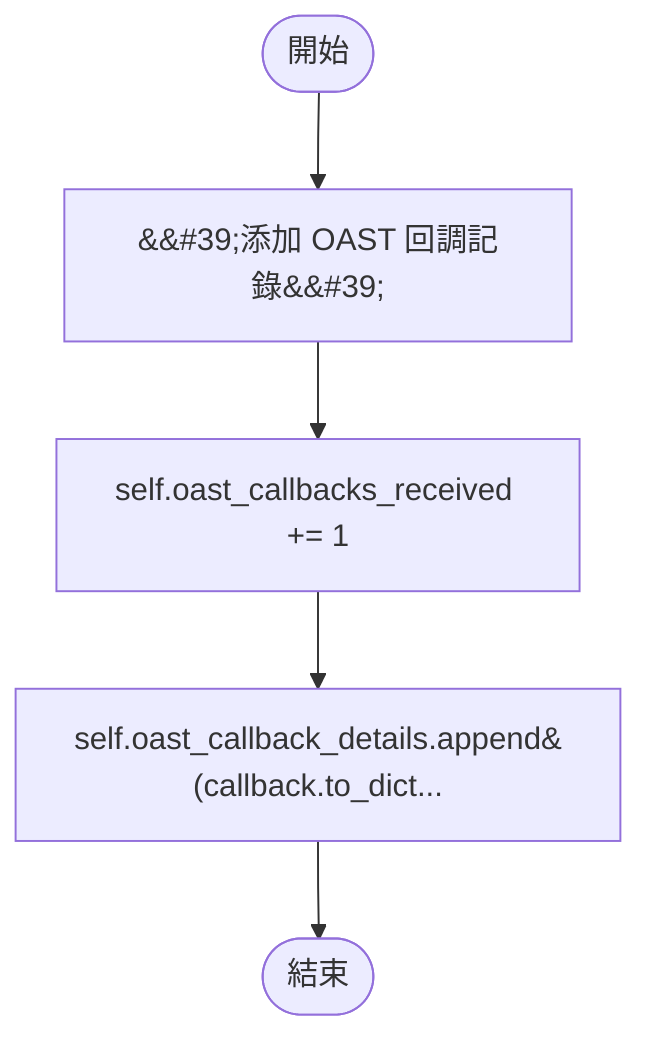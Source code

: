 flowchart TB
    n1([開始])
    n2([結束])
    n3[&amp;&#35;39;添加 OAST 回調記錄&amp;&#35;39;]
    n4[self.oast_callbacks_received += 1]
    n5[self.oast_callback_details.append&#40;callback.to_dict...]
    n1 --> n3
    n3 --> n4
    n4 --> n5
    n5 --> n2